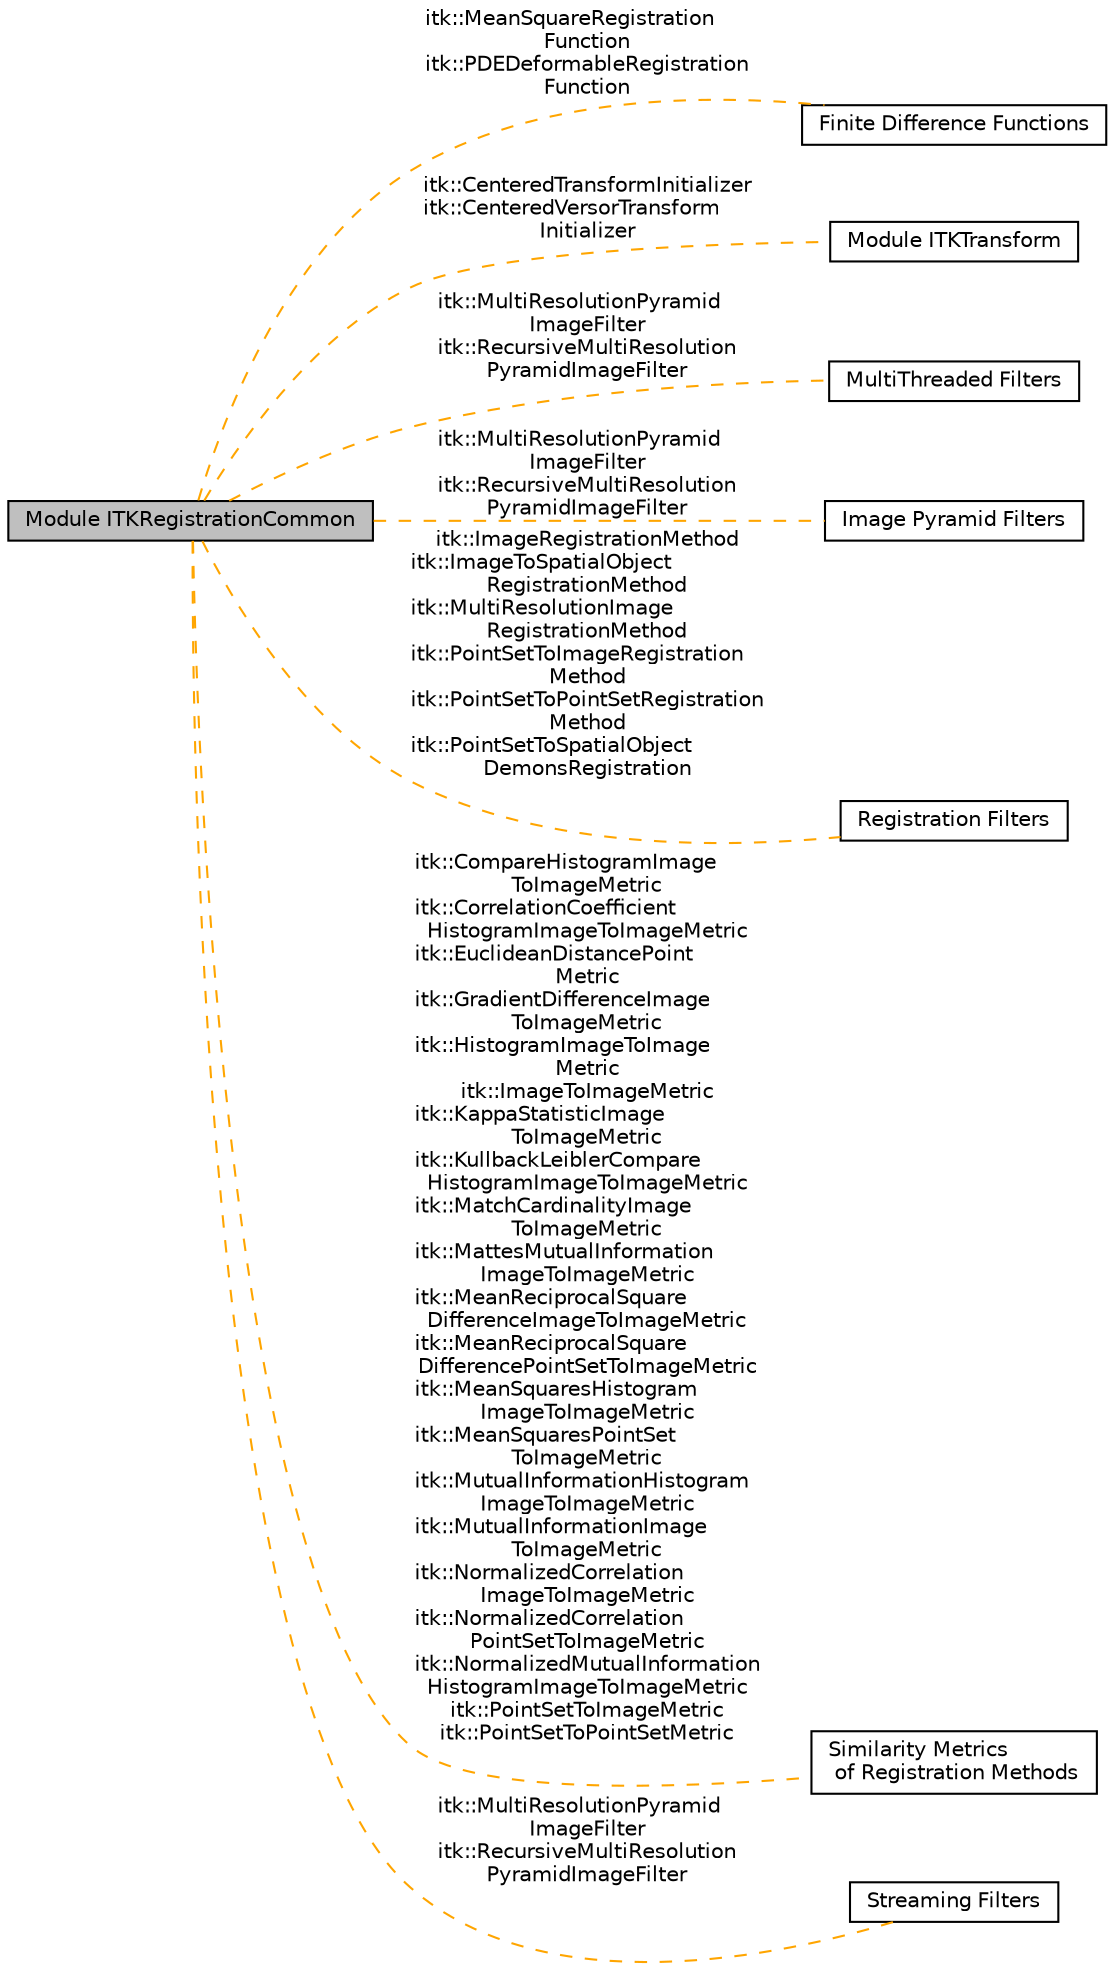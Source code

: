 digraph "Module ITKRegistrationCommon"
{
  edge [fontname="Helvetica",fontsize="10",labelfontname="Helvetica",labelfontsize="10"];
  node [fontname="Helvetica",fontsize="10",shape=box];
  rankdir=LR;
  Node5 [label="Finite Difference Functions",height=0.2,width=0.4,color="black", fillcolor="white", style="filled",URL="$group__FiniteDifferenceFunctions.html",tooltip=" "];
  Node1 [label="Module ITKRegistrationCommon",height=0.2,width=0.4,color="black", fillcolor="grey75", style="filled", fontcolor="black",tooltip=" "];
  Node2 [label="Module ITKTransform",height=0.2,width=0.4,color="black", fillcolor="white", style="filled",URL="$group__ITKTransform.html",tooltip=" "];
  Node7 [label="MultiThreaded Filters",height=0.2,width=0.4,color="black", fillcolor="white", style="filled",URL="$group__MultiThreaded.html",tooltip=" "];
  Node6 [label="Image Pyramid Filters",height=0.2,width=0.4,color="black", fillcolor="white", style="filled",URL="$group__PyramidImageFilter.html",tooltip=" "];
  Node4 [label="Registration Filters",height=0.2,width=0.4,color="black", fillcolor="white", style="filled",URL="$group__RegistrationFilters.html",tooltip=" "];
  Node3 [label="Similarity Metrics\l of Registration Methods",height=0.2,width=0.4,color="black", fillcolor="white", style="filled",URL="$group__RegistrationMetrics.html",tooltip=" "];
  Node8 [label="Streaming Filters",height=0.2,width=0.4,color="black", fillcolor="white", style="filled",URL="$group__Streamed.html",tooltip=" "];
  Node1->Node2 [shape=plaintext, label="itk::CenteredTransformInitializer\nitk::CenteredVersorTransform\lInitializer", color="orange", dir="none", style="dashed"];
  Node1->Node3 [shape=plaintext, label="itk::CompareHistogramImage\lToImageMetric\nitk::CorrelationCoefficient\lHistogramImageToImageMetric\nitk::EuclideanDistancePoint\lMetric\nitk::GradientDifferenceImage\lToImageMetric\nitk::HistogramImageToImage\lMetric\nitk::ImageToImageMetric\nitk::KappaStatisticImage\lToImageMetric\nitk::KullbackLeiblerCompare\lHistogramImageToImageMetric\nitk::MatchCardinalityImage\lToImageMetric\nitk::MattesMutualInformation\lImageToImageMetric\nitk::MeanReciprocalSquare\lDifferenceImageToImageMetric\nitk::MeanReciprocalSquare\lDifferencePointSetToImageMetric\nitk::MeanSquaresHistogram\lImageToImageMetric\nitk::MeanSquaresPointSet\lToImageMetric\nitk::MutualInformationHistogram\lImageToImageMetric\nitk::MutualInformationImage\lToImageMetric\nitk::NormalizedCorrelation\lImageToImageMetric\nitk::NormalizedCorrelation\lPointSetToImageMetric\nitk::NormalizedMutualInformation\lHistogramImageToImageMetric\nitk::PointSetToImageMetric\nitk::PointSetToPointSetMetric", color="orange", dir="none", style="dashed"];
  Node1->Node4 [shape=plaintext, label="itk::ImageRegistrationMethod\nitk::ImageToSpatialObject\lRegistrationMethod\nitk::MultiResolutionImage\lRegistrationMethod\nitk::PointSetToImageRegistration\lMethod\nitk::PointSetToPointSetRegistration\lMethod\nitk::PointSetToSpatialObject\lDemonsRegistration", color="orange", dir="none", style="dashed"];
  Node1->Node5 [shape=plaintext, label="itk::MeanSquareRegistration\lFunction\nitk::PDEDeformableRegistration\lFunction", color="orange", dir="none", style="dashed"];
  Node1->Node6 [shape=plaintext, label="itk::MultiResolutionPyramid\lImageFilter\nitk::RecursiveMultiResolution\lPyramidImageFilter", color="orange", dir="none", style="dashed"];
  Node1->Node7 [shape=plaintext, label="itk::MultiResolutionPyramid\lImageFilter\nitk::RecursiveMultiResolution\lPyramidImageFilter", color="orange", dir="none", style="dashed"];
  Node1->Node8 [shape=plaintext, label="itk::MultiResolutionPyramid\lImageFilter\nitk::RecursiveMultiResolution\lPyramidImageFilter", color="orange", dir="none", style="dashed"];
}
